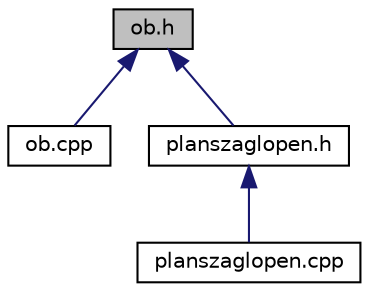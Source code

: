 digraph "ob.h"
{
 // LATEX_PDF_SIZE
  edge [fontname="Helvetica",fontsize="10",labelfontname="Helvetica",labelfontsize="10"];
  node [fontname="Helvetica",fontsize="10",shape=record];
  Node1 [label="ob.h",height=0.2,width=0.4,color="black", fillcolor="grey75", style="filled", fontcolor="black",tooltip=" "];
  Node1 -> Node2 [dir="back",color="midnightblue",fontsize="10",style="solid",fontname="Helvetica"];
  Node2 [label="ob.cpp",height=0.2,width=0.4,color="black", fillcolor="white", style="filled",URL="$ob_8cpp.html",tooltip=" "];
  Node1 -> Node3 [dir="back",color="midnightblue",fontsize="10",style="solid",fontname="Helvetica"];
  Node3 [label="planszaglopen.h",height=0.2,width=0.4,color="black", fillcolor="white", style="filled",URL="$planszaglopen_8h.html",tooltip=" "];
  Node3 -> Node4 [dir="back",color="midnightblue",fontsize="10",style="solid",fontname="Helvetica"];
  Node4 [label="planszaglopen.cpp",height=0.2,width=0.4,color="black", fillcolor="white", style="filled",URL="$planszaglopen_8cpp.html",tooltip=" "];
}
